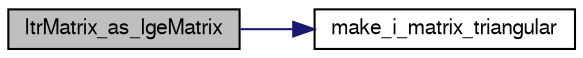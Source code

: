 digraph G
{
  edge [fontname="FreeSans",fontsize=10,labelfontname="FreeSans",labelfontsize=10];
  node [fontname="FreeSans",fontsize=10,shape=record];
  rankdir=LR;
  Node1 [label="ltrMatrix_as_lgeMatrix",height=0.2,width=0.4,color="black", fillcolor="grey75", style="filled" fontcolor="black"];
  Node1 -> Node2 [color="midnightblue",fontsize=10,style="solid",fontname="FreeSans"];
  Node2 [label="make_i_matrix_triangular",height=0.2,width=0.4,color="black", fillcolor="white", style="filled",URL="$Mutils_8h.html#b30d497ec7595dda8670f741fcd74992"];
}

